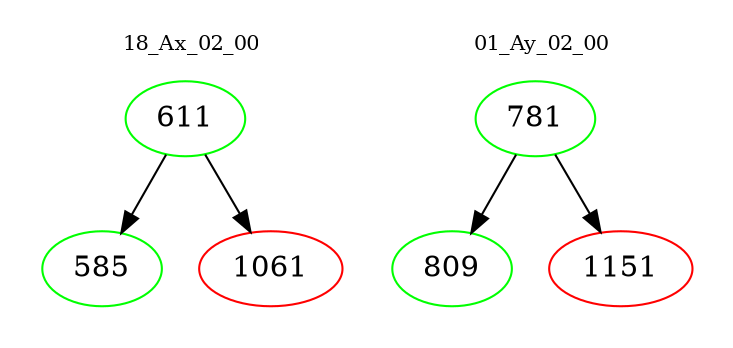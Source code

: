 digraph{
subgraph cluster_0 {
color = white
label = "18_Ax_02_00";
fontsize=10;
T0_611 [label="611", color="green"]
T0_611 -> T0_585 [color="black"]
T0_585 [label="585", color="green"]
T0_611 -> T0_1061 [color="black"]
T0_1061 [label="1061", color="red"]
}
subgraph cluster_1 {
color = white
label = "01_Ay_02_00";
fontsize=10;
T1_781 [label="781", color="green"]
T1_781 -> T1_809 [color="black"]
T1_809 [label="809", color="green"]
T1_781 -> T1_1151 [color="black"]
T1_1151 [label="1151", color="red"]
}
}
